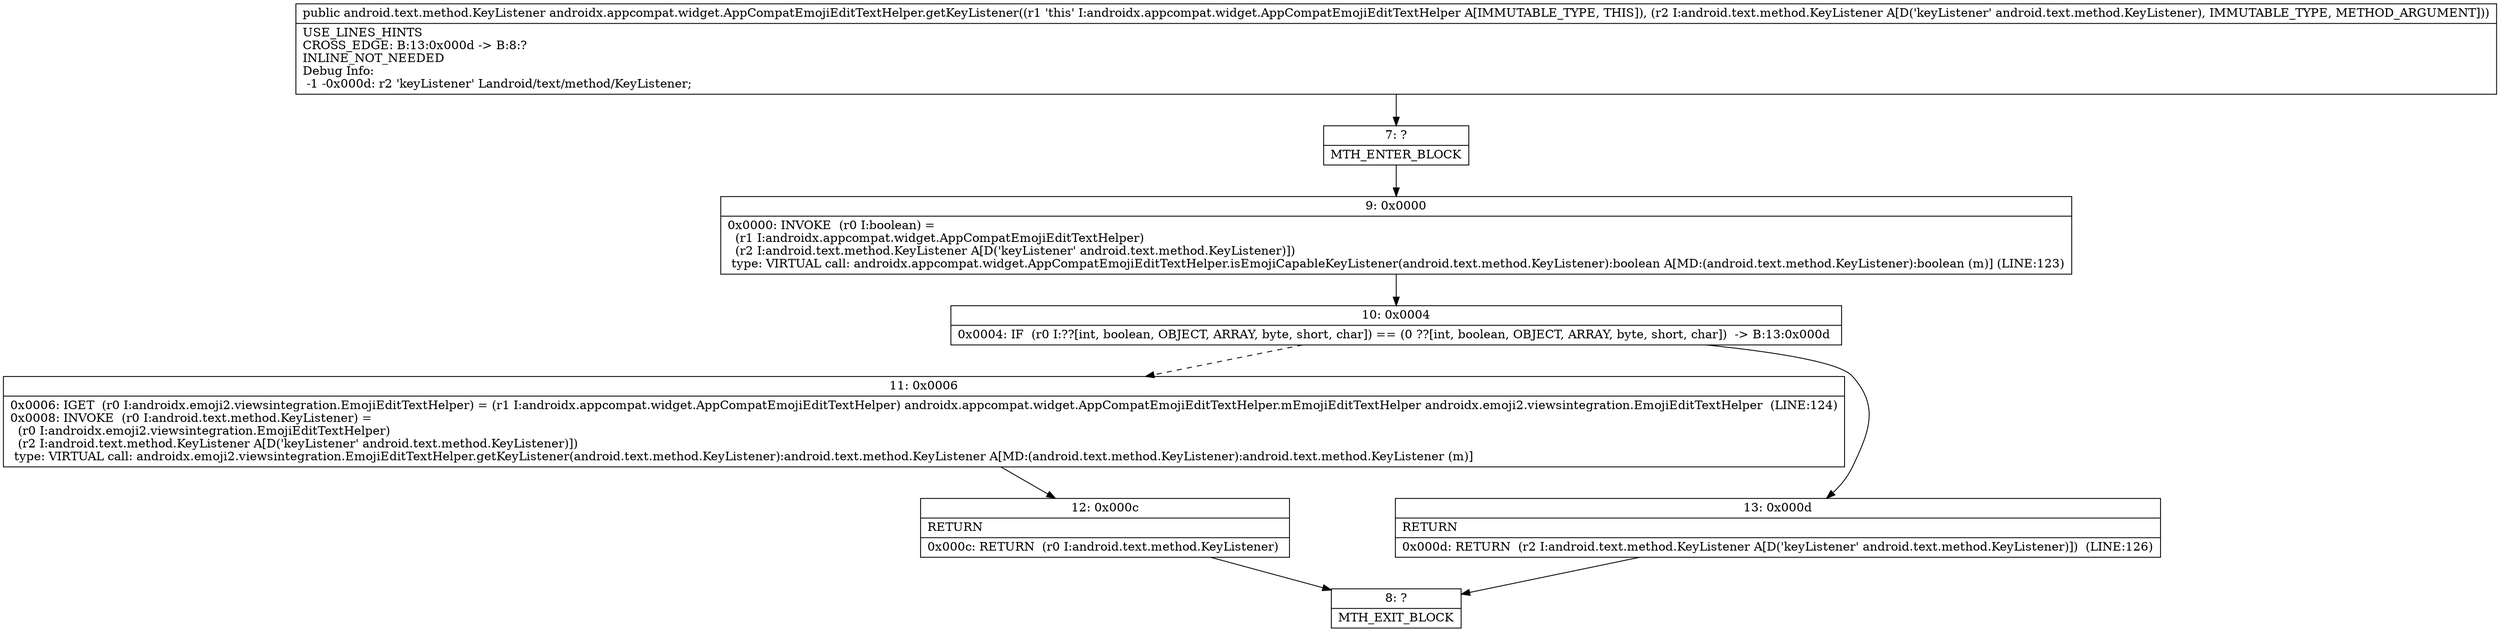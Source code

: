 digraph "CFG forandroidx.appcompat.widget.AppCompatEmojiEditTextHelper.getKeyListener(Landroid\/text\/method\/KeyListener;)Landroid\/text\/method\/KeyListener;" {
Node_7 [shape=record,label="{7\:\ ?|MTH_ENTER_BLOCK\l}"];
Node_9 [shape=record,label="{9\:\ 0x0000|0x0000: INVOKE  (r0 I:boolean) = \l  (r1 I:androidx.appcompat.widget.AppCompatEmojiEditTextHelper)\l  (r2 I:android.text.method.KeyListener A[D('keyListener' android.text.method.KeyListener)])\l type: VIRTUAL call: androidx.appcompat.widget.AppCompatEmojiEditTextHelper.isEmojiCapableKeyListener(android.text.method.KeyListener):boolean A[MD:(android.text.method.KeyListener):boolean (m)] (LINE:123)\l}"];
Node_10 [shape=record,label="{10\:\ 0x0004|0x0004: IF  (r0 I:??[int, boolean, OBJECT, ARRAY, byte, short, char]) == (0 ??[int, boolean, OBJECT, ARRAY, byte, short, char])  \-\> B:13:0x000d \l}"];
Node_11 [shape=record,label="{11\:\ 0x0006|0x0006: IGET  (r0 I:androidx.emoji2.viewsintegration.EmojiEditTextHelper) = (r1 I:androidx.appcompat.widget.AppCompatEmojiEditTextHelper) androidx.appcompat.widget.AppCompatEmojiEditTextHelper.mEmojiEditTextHelper androidx.emoji2.viewsintegration.EmojiEditTextHelper  (LINE:124)\l0x0008: INVOKE  (r0 I:android.text.method.KeyListener) = \l  (r0 I:androidx.emoji2.viewsintegration.EmojiEditTextHelper)\l  (r2 I:android.text.method.KeyListener A[D('keyListener' android.text.method.KeyListener)])\l type: VIRTUAL call: androidx.emoji2.viewsintegration.EmojiEditTextHelper.getKeyListener(android.text.method.KeyListener):android.text.method.KeyListener A[MD:(android.text.method.KeyListener):android.text.method.KeyListener (m)]\l}"];
Node_12 [shape=record,label="{12\:\ 0x000c|RETURN\l|0x000c: RETURN  (r0 I:android.text.method.KeyListener) \l}"];
Node_8 [shape=record,label="{8\:\ ?|MTH_EXIT_BLOCK\l}"];
Node_13 [shape=record,label="{13\:\ 0x000d|RETURN\l|0x000d: RETURN  (r2 I:android.text.method.KeyListener A[D('keyListener' android.text.method.KeyListener)])  (LINE:126)\l}"];
MethodNode[shape=record,label="{public android.text.method.KeyListener androidx.appcompat.widget.AppCompatEmojiEditTextHelper.getKeyListener((r1 'this' I:androidx.appcompat.widget.AppCompatEmojiEditTextHelper A[IMMUTABLE_TYPE, THIS]), (r2 I:android.text.method.KeyListener A[D('keyListener' android.text.method.KeyListener), IMMUTABLE_TYPE, METHOD_ARGUMENT]))  | USE_LINES_HINTS\lCROSS_EDGE: B:13:0x000d \-\> B:8:?\lINLINE_NOT_NEEDED\lDebug Info:\l  \-1 \-0x000d: r2 'keyListener' Landroid\/text\/method\/KeyListener;\l}"];
MethodNode -> Node_7;Node_7 -> Node_9;
Node_9 -> Node_10;
Node_10 -> Node_11[style=dashed];
Node_10 -> Node_13;
Node_11 -> Node_12;
Node_12 -> Node_8;
Node_13 -> Node_8;
}

